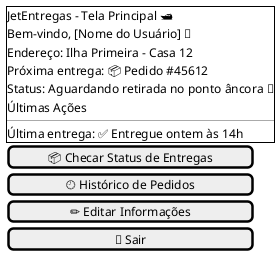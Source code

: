 @startsalt
{
{+
  JetEntregas - Tela Principal 🛥️

  Bem-vindo, [Nome do Usuário] 👋
  Endereço: Ilha Primeira - Casa 12
  Próxima entrega: 📦 Pedido #45612
  Status: Aguardando retirada no ponto âncora 🚧

  Últimas Ações
  ---------------------------
  Última entrega: ✅ Entregue ontem às 14h
}

[ 📦 Checar Status de Entregas ]
[ 🕘 Histórico de Pedidos      ]
[ ✏️ Editar Informações        ]
[ 🚪 Sair                      ]
}
@endsalt
